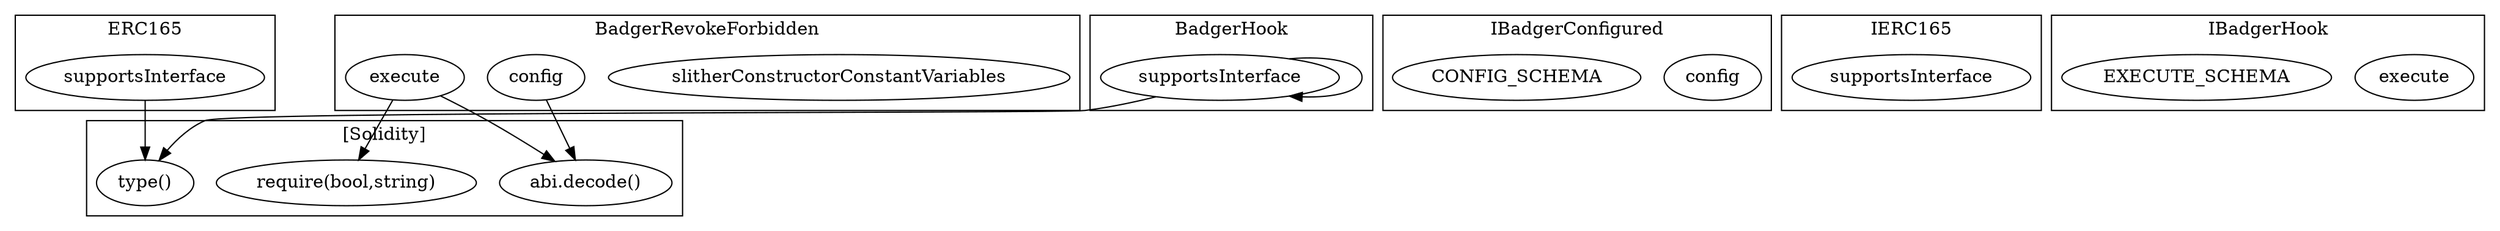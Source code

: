 strict digraph {
subgraph cluster_2786_ERC165 {
label = "ERC165"
"2786_supportsInterface" [label="supportsInterface"]
}subgraph cluster_6086_IBadgerConfigured {
label = "IBadgerConfigured"
"6086_config" [label="config"]
"6086_CONFIG_SCHEMA" [label="CONFIG_SCHEMA"]
}subgraph cluster_2798_IERC165 {
label = "IERC165"
"2798_supportsInterface" [label="supportsInterface"]
}subgraph cluster_5594_BadgerRevokeForbidden {
label = "BadgerRevokeForbidden"
"5594_slitherConstructorConstantVariables" [label="slitherConstructorConstantVariables"]
"5594_config" [label="config"]
"5594_execute" [label="execute"]
}subgraph cluster_4601_BadgerHook {
label = "BadgerHook"
"4601_supportsInterface" [label="supportsInterface"]
"4601_supportsInterface" -> "4601_supportsInterface"
}subgraph cluster_6106_IBadgerHook {
label = "IBadgerHook"
"6106_execute" [label="execute"]
"6106_EXECUTE_SCHEMA" [label="EXECUTE_SCHEMA"]
}subgraph cluster_solidity {
label = "[Solidity]"
"abi.decode()" 
"type()" 
"require(bool,string)" 
"2786_supportsInterface" -> "type()"
"5594_config" -> "abi.decode()"
"5594_execute" -> "abi.decode()"
"5594_execute" -> "require(bool,string)"
"4601_supportsInterface" -> "type()"
}
}